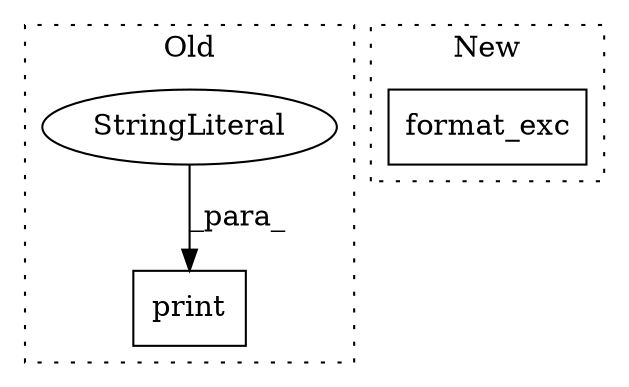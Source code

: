 digraph G {
subgraph cluster0 {
1 [label="print" a="32" s="323,380" l="6,1" shape="box"];
3 [label="StringLiteral" a="45" s="329" l="51" shape="ellipse"];
label = "Old";
style="dotted";
}
subgraph cluster1 {
2 [label="format_exc" a="32" s="693" l="12" shape="box"];
label = "New";
style="dotted";
}
3 -> 1 [label="_para_"];
}
